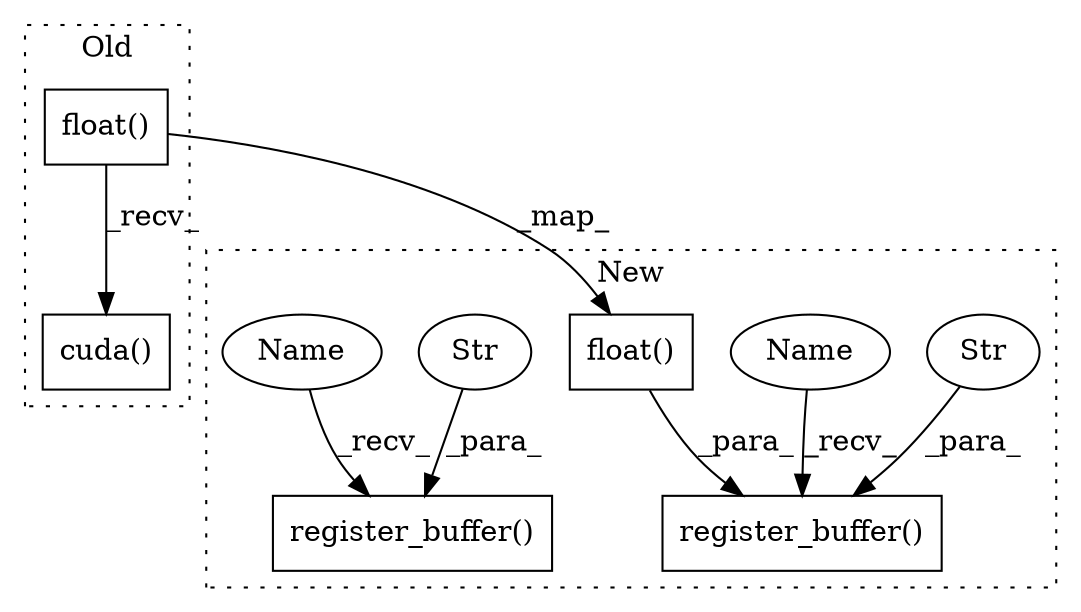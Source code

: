 digraph G {
subgraph cluster0 {
1 [label="float()" a="75" s="1276" l="30" shape="box"];
7 [label="cuda()" a="75" s="1276" l="37" shape="box"];
label = "Old";
style="dotted";
}
subgraph cluster1 {
2 [label="float()" a="75" s="1271" l="30" shape="box"];
3 [label="register_buffer()" a="75" s="1317,1352" l="21,1" shape="box"];
4 [label="Str" a="66" s="1338" l="7" shape="ellipse"];
5 [label="register_buffer()" a="75" s="1462,1501" l="21,1" shape="box"];
6 [label="Str" a="66" s="1483" l="9" shape="ellipse"];
8 [label="Name" a="87" s="1317" l="4" shape="ellipse"];
9 [label="Name" a="87" s="1462" l="4" shape="ellipse"];
label = "New";
style="dotted";
}
1 -> 2 [label="_map_"];
1 -> 7 [label="_recv_"];
2 -> 3 [label="_para_"];
4 -> 3 [label="_para_"];
6 -> 5 [label="_para_"];
8 -> 3 [label="_recv_"];
9 -> 5 [label="_recv_"];
}